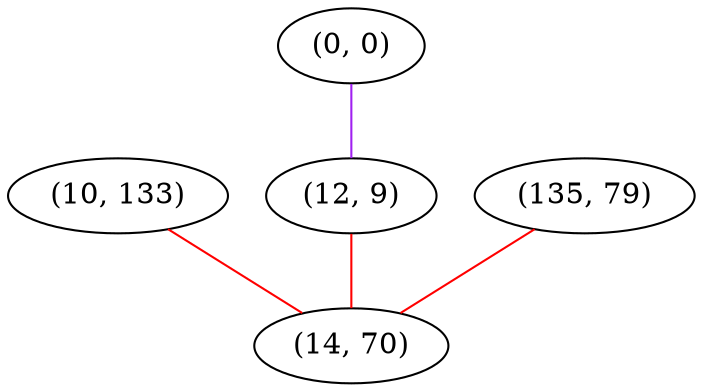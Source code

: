 graph "" {
"(10, 133)";
"(0, 0)";
"(12, 9)";
"(135, 79)";
"(14, 70)";
"(10, 133)" -- "(14, 70)"  [color=red, key=0, weight=1];
"(0, 0)" -- "(12, 9)"  [color=purple, key=0, weight=4];
"(12, 9)" -- "(14, 70)"  [color=red, key=0, weight=1];
"(135, 79)" -- "(14, 70)"  [color=red, key=0, weight=1];
}
